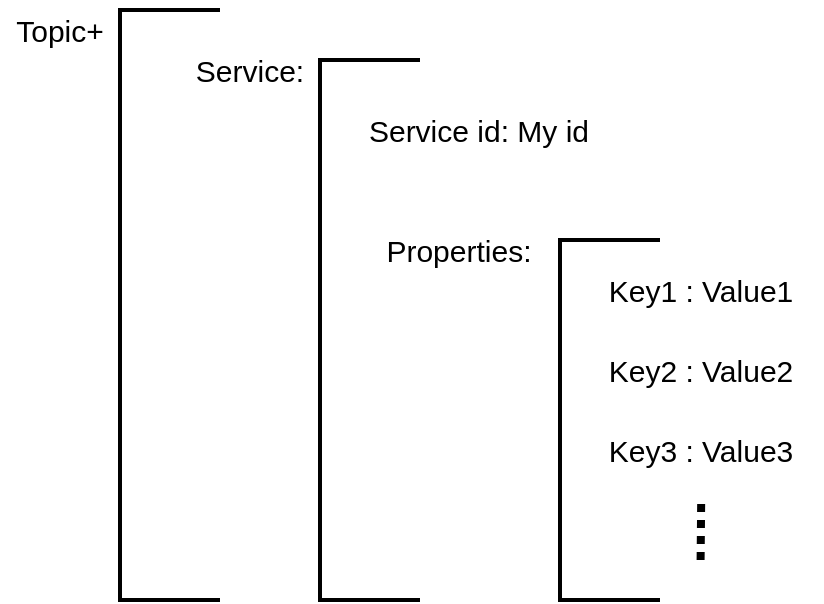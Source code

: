 <mxfile version="27.0.5">
  <diagram name="第 1 页" id="HXSib4Czajo3BjWT_cM1">
    <mxGraphModel dx="915" dy="596" grid="1" gridSize="10" guides="1" tooltips="1" connect="1" arrows="1" fold="1" page="1" pageScale="1" pageWidth="827" pageHeight="1169" math="0" shadow="0">
      <root>
        <mxCell id="0" />
        <mxCell id="1" parent="0" />
        <mxCell id="pUumUs4CIRJKlrT6NEAu-2" value="Topic+" style="text;html=1;align=center;verticalAlign=middle;whiteSpace=wrap;rounded=0;fontSize=15;" vertex="1" parent="1">
          <mxGeometry x="200" y="270" width="60" height="30" as="geometry" />
        </mxCell>
        <mxCell id="pUumUs4CIRJKlrT6NEAu-4" value="" style="strokeWidth=2;html=1;shape=mxgraph.flowchart.annotation_1;align=left;pointerEvents=1;" vertex="1" parent="1">
          <mxGeometry x="260" y="275" width="50" height="295" as="geometry" />
        </mxCell>
        <mxCell id="pUumUs4CIRJKlrT6NEAu-5" value="Service:" style="text;html=1;align=center;verticalAlign=middle;whiteSpace=wrap;rounded=0;fontSize=15;" vertex="1" parent="1">
          <mxGeometry x="290" y="290" width="70" height="30" as="geometry" />
        </mxCell>
        <mxCell id="pUumUs4CIRJKlrT6NEAu-6" value="" style="strokeWidth=2;html=1;shape=mxgraph.flowchart.annotation_1;align=left;pointerEvents=1;" vertex="1" parent="1">
          <mxGeometry x="360" y="300" width="50" height="270" as="geometry" />
        </mxCell>
        <mxCell id="pUumUs4CIRJKlrT6NEAu-8" value="Service id: My id" style="text;html=1;align=center;verticalAlign=middle;whiteSpace=wrap;rounded=0;fontSize=15;" vertex="1" parent="1">
          <mxGeometry x="379" y="320" width="121" height="30" as="geometry" />
        </mxCell>
        <mxCell id="pUumUs4CIRJKlrT6NEAu-9" value="Properties:" style="text;html=1;align=center;verticalAlign=middle;whiteSpace=wrap;rounded=0;fontSize=15;" vertex="1" parent="1">
          <mxGeometry x="369" y="380" width="121" height="30" as="geometry" />
        </mxCell>
        <mxCell id="pUumUs4CIRJKlrT6NEAu-10" value="" style="strokeWidth=2;html=1;shape=mxgraph.flowchart.annotation_1;align=left;pointerEvents=1;" vertex="1" parent="1">
          <mxGeometry x="480" y="390" width="50" height="180" as="geometry" />
        </mxCell>
        <mxCell id="pUumUs4CIRJKlrT6NEAu-11" value="Key1 : Value1" style="text;html=1;align=center;verticalAlign=middle;whiteSpace=wrap;rounded=0;fontSize=15;" vertex="1" parent="1">
          <mxGeometry x="490" y="400" width="121" height="30" as="geometry" />
        </mxCell>
        <mxCell id="pUumUs4CIRJKlrT6NEAu-12" value="Key2 : Value2" style="text;html=1;align=center;verticalAlign=middle;whiteSpace=wrap;rounded=0;fontSize=15;" vertex="1" parent="1">
          <mxGeometry x="490" y="440" width="121" height="30" as="geometry" />
        </mxCell>
        <mxCell id="pUumUs4CIRJKlrT6NEAu-13" value="Key3 : Value3" style="text;html=1;align=center;verticalAlign=middle;whiteSpace=wrap;rounded=0;fontSize=15;" vertex="1" parent="1">
          <mxGeometry x="490" y="480" width="121" height="30" as="geometry" />
        </mxCell>
        <mxCell id="pUumUs4CIRJKlrT6NEAu-14" value="" style="endArrow=none;dashed=1;html=1;rounded=0;dashPattern=1 1;strokeWidth=4;" edge="1" parent="1">
          <mxGeometry width="50" height="50" relative="1" as="geometry">
            <mxPoint x="550.3" y="550" as="sourcePoint" />
            <mxPoint x="550.6" y="520" as="targetPoint" />
          </mxGeometry>
        </mxCell>
      </root>
    </mxGraphModel>
  </diagram>
</mxfile>
